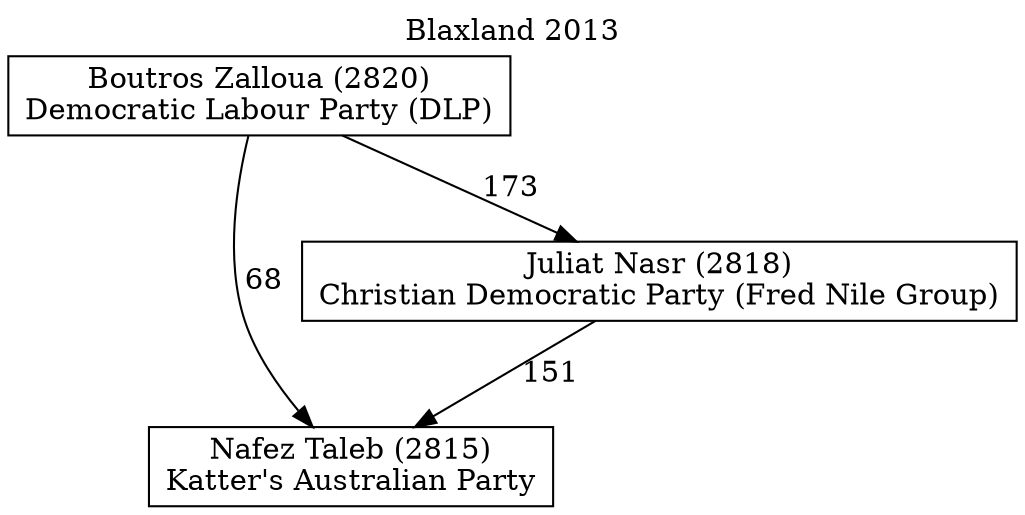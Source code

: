 // House preference flow
digraph "Nafez Taleb (2815)_Blaxland_2013" {
	graph [label="Blaxland 2013" labelloc=t mclimit=10]
	node [shape=box]
	"Nafez Taleb (2815)" [label="Nafez Taleb (2815)
Katter's Australian Party"]
	"Juliat Nasr (2818)" [label="Juliat Nasr (2818)
Christian Democratic Party (Fred Nile Group)"]
	"Boutros Zalloua (2820)" [label="Boutros Zalloua (2820)
Democratic Labour Party (DLP)"]
	"Juliat Nasr (2818)" -> "Nafez Taleb (2815)" [label=151]
	"Boutros Zalloua (2820)" -> "Juliat Nasr (2818)" [label=173]
	"Boutros Zalloua (2820)" -> "Nafez Taleb (2815)" [label=68]
}
